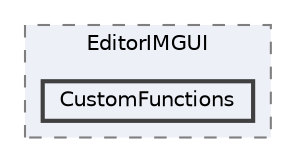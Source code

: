 digraph "/mnt/c/Users/lefte/Mujin/MastersThesis/Taz/TazGraph/TazGraph/Src/EditorIMGUI/CustomFunctions"
{
 // LATEX_PDF_SIZE
  bgcolor="transparent";
  edge [fontname=Helvetica,fontsize=10,labelfontname=Helvetica,labelfontsize=10];
  node [fontname=Helvetica,fontsize=10,shape=box,height=0.2,width=0.4];
  compound=true
  subgraph clusterdir_348193136382623313fa0dac57b5dd0c {
    graph [ bgcolor="#edf0f7", pencolor="grey50", label="EditorIMGUI", fontname=Helvetica,fontsize=10 style="filled,dashed", URL="dir_348193136382623313fa0dac57b5dd0c.html",tooltip=""]
  dir_161612f11100a7045f10c47c4184285a [label="CustomFunctions", fillcolor="#edf0f7", color="grey25", style="filled,bold", URL="dir_161612f11100a7045f10c47c4184285a.html",tooltip=""];
  }
}
